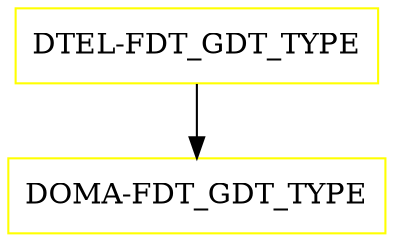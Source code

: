 digraph G {
  "DTEL-FDT_GDT_TYPE" [shape=box,color=yellow];
  "DOMA-FDT_GDT_TYPE" [shape=box,color=yellow,URL="./DOMA_FDT_GDT_TYPE.html"];
  "DTEL-FDT_GDT_TYPE" -> "DOMA-FDT_GDT_TYPE";
}
